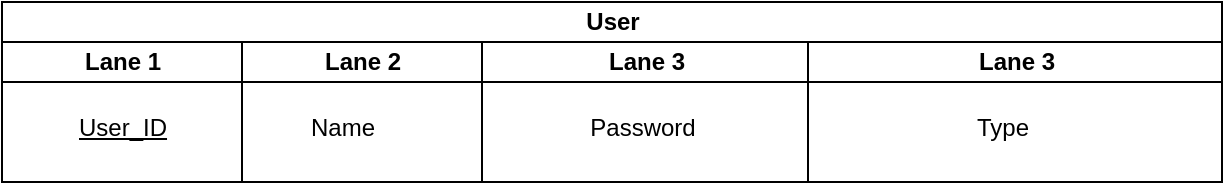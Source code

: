 <mxfile version="24.3.1" type="github">
  <diagram name="第1頁" id="yRPHBxbGYmg5BFlF-QgD">
    <mxGraphModel dx="388" dy="660" grid="1" gridSize="10" guides="1" tooltips="1" connect="1" arrows="1" fold="1" page="1" pageScale="1" pageWidth="4681" pageHeight="3300" math="0" shadow="0">
      <root>
        <mxCell id="0" />
        <mxCell id="1" parent="0" />
        <mxCell id="a4UeTrgCK479kTS_yBiC-4" value="User" style="swimlane;childLayout=stackLayout;resizeParent=1;resizeParentMax=0;startSize=20;html=1;" vertex="1" parent="1">
          <mxGeometry x="40" y="340" width="610" height="90" as="geometry" />
        </mxCell>
        <mxCell id="a4UeTrgCK479kTS_yBiC-5" value="Lane 1" style="swimlane;startSize=20;html=1;" vertex="1" parent="a4UeTrgCK479kTS_yBiC-4">
          <mxGeometry y="20" width="120" height="70" as="geometry">
            <mxRectangle y="20" width="40" height="70" as="alternateBounds" />
          </mxGeometry>
        </mxCell>
        <mxCell id="a4UeTrgCK479kTS_yBiC-10" value="&lt;u&gt;User_ID&lt;/u&gt;" style="text;html=1;align=center;verticalAlign=middle;resizable=0;points=[];autosize=1;strokeColor=none;fillColor=none;" vertex="1" parent="a4UeTrgCK479kTS_yBiC-5">
          <mxGeometry x="25" y="28" width="70" height="30" as="geometry" />
        </mxCell>
        <mxCell id="a4UeTrgCK479kTS_yBiC-6" value="Lane 2" style="swimlane;startSize=20;html=1;" vertex="1" parent="a4UeTrgCK479kTS_yBiC-4">
          <mxGeometry x="120" y="20" width="120" height="70" as="geometry" />
        </mxCell>
        <mxCell id="a4UeTrgCK479kTS_yBiC-7" value="Lane 3" style="swimlane;startSize=20;html=1;" vertex="1" parent="a4UeTrgCK479kTS_yBiC-4">
          <mxGeometry x="240" y="20" width="163" height="70" as="geometry" />
        </mxCell>
        <mxCell id="a4UeTrgCK479kTS_yBiC-8" value="Lane 3" style="swimlane;startSize=20;html=1;" vertex="1" parent="a4UeTrgCK479kTS_yBiC-4">
          <mxGeometry x="403" y="20" width="207" height="70" as="geometry" />
        </mxCell>
        <mxCell id="a4UeTrgCK479kTS_yBiC-11" value="Name" style="text;html=1;align=center;verticalAlign=middle;resizable=0;points=[];autosize=1;strokeColor=none;fillColor=none;" vertex="1" parent="1">
          <mxGeometry x="180" y="388" width="60" height="30" as="geometry" />
        </mxCell>
        <mxCell id="a4UeTrgCK479kTS_yBiC-12" value="Password" style="text;html=1;align=center;verticalAlign=middle;resizable=0;points=[];autosize=1;strokeColor=none;fillColor=none;" vertex="1" parent="1">
          <mxGeometry x="320" y="388" width="80" height="30" as="geometry" />
        </mxCell>
        <mxCell id="a4UeTrgCK479kTS_yBiC-13" value="Type" style="text;html=1;align=center;verticalAlign=middle;resizable=0;points=[];autosize=1;strokeColor=none;fillColor=none;" vertex="1" parent="1">
          <mxGeometry x="515" y="388" width="50" height="30" as="geometry" />
        </mxCell>
      </root>
    </mxGraphModel>
  </diagram>
</mxfile>
